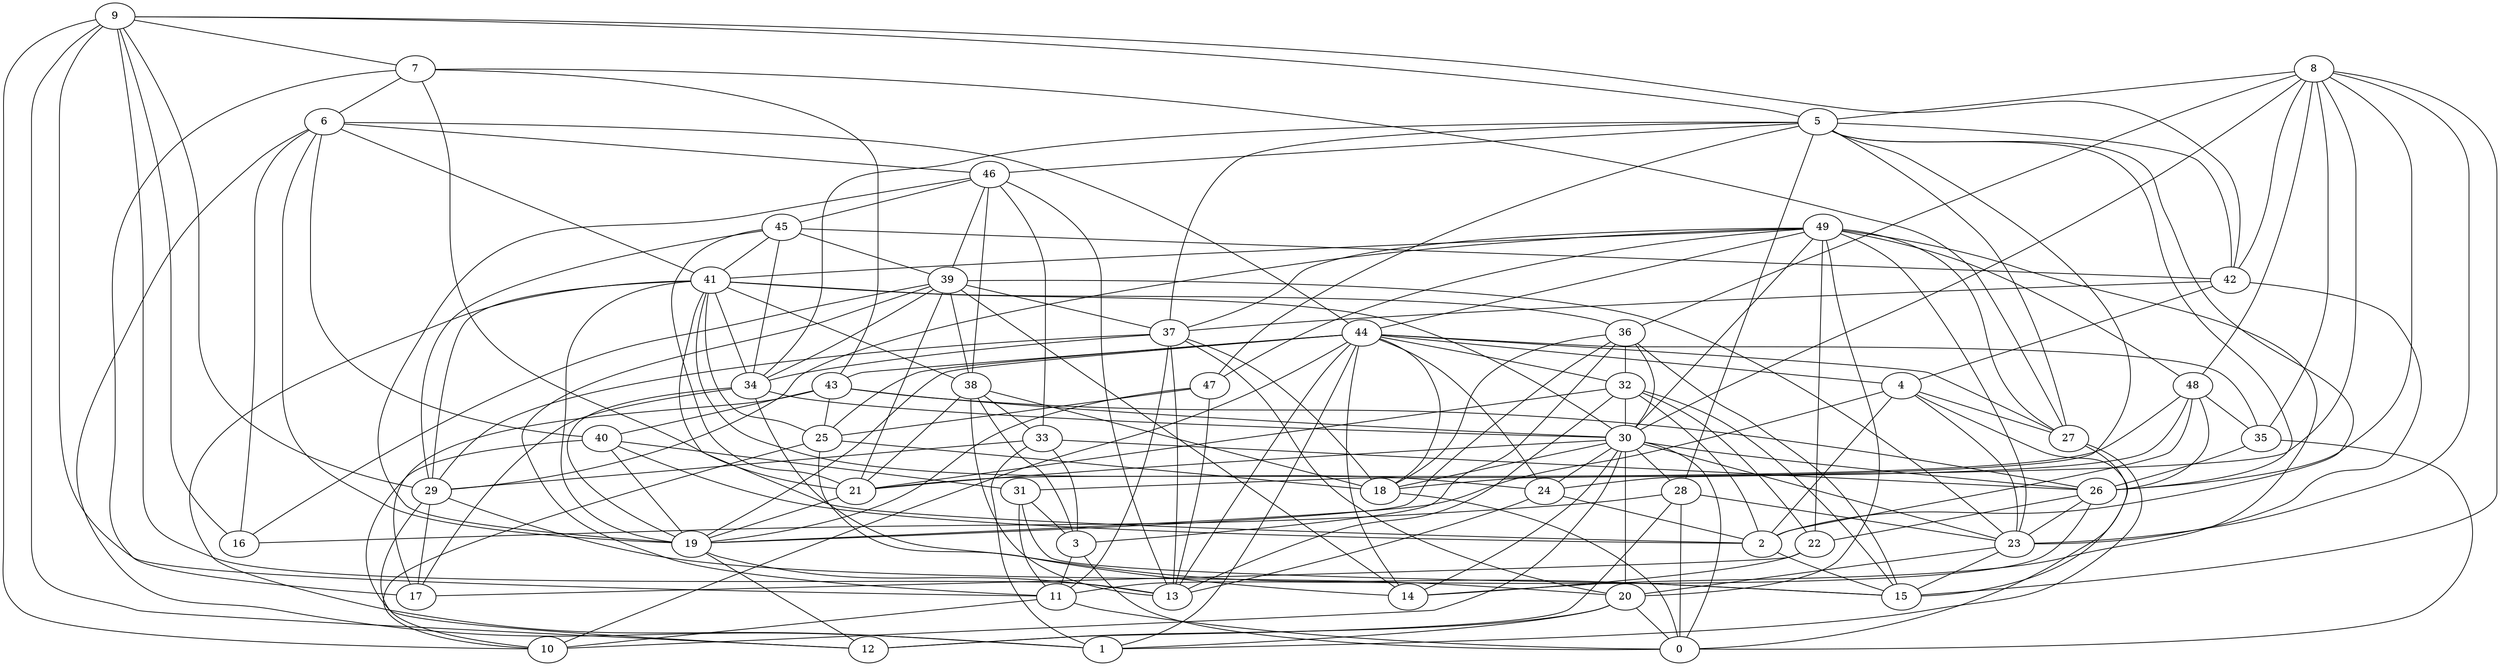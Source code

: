 digraph GG_graph {

subgraph G_graph {
edge [color = black]
"33" -> "26" [dir = none]
"33" -> "1" [dir = none]
"33" -> "3" [dir = none]
"34" -> "17" [dir = none]
"34" -> "19" [dir = none]
"34" -> "15" [dir = none]
"34" -> "30" [dir = none]
"31" -> "15" [dir = none]
"31" -> "3" [dir = none]
"31" -> "11" [dir = none]
"40" -> "31" [dir = none]
"40" -> "12" [dir = none]
"40" -> "2" [dir = none]
"40" -> "19" [dir = none]
"22" -> "17" [dir = none]
"35" -> "0" [dir = none]
"35" -> "26" [dir = none]
"27" -> "1" [dir = none]
"27" -> "15" [dir = none]
"19" -> "12" [dir = none]
"48" -> "2" [dir = none]
"48" -> "35" [dir = none]
"48" -> "21" [dir = none]
"48" -> "24" [dir = none]
"37" -> "34" [dir = none]
"37" -> "18" [dir = none]
"37" -> "13" [dir = none]
"37" -> "11" [dir = none]
"44" -> "18" [dir = none]
"44" -> "35" [dir = none]
"44" -> "10" [dir = none]
"44" -> "27" [dir = none]
"44" -> "14" [dir = none]
"44" -> "43" [dir = none]
"44" -> "4" [dir = none]
"44" -> "24" [dir = none]
"44" -> "13" [dir = none]
"44" -> "25" [dir = none]
"5" -> "47" [dir = none]
"5" -> "42" [dir = none]
"5" -> "31" [dir = none]
"5" -> "27" [dir = none]
"5" -> "28" [dir = none]
"5" -> "46" [dir = none]
"5" -> "2" [dir = none]
"5" -> "26" [dir = none]
"9" -> "12" [dir = none]
"9" -> "5" [dir = none]
"9" -> "16" [dir = none]
"9" -> "13" [dir = none]
"9" -> "7" [dir = none]
"9" -> "11" [dir = none]
"9" -> "29" [dir = none]
"43" -> "25" [dir = none]
"43" -> "26" [dir = none]
"43" -> "17" [dir = none]
"36" -> "32" [dir = none]
"36" -> "3" [dir = none]
"36" -> "18" [dir = none]
"36" -> "30" [dir = none]
"23" -> "20" [dir = none]
"23" -> "15" [dir = none]
"21" -> "19" [dir = none]
"20" -> "0" [dir = none]
"20" -> "1" [dir = none]
"20" -> "12" [dir = none]
"29" -> "20" [dir = none]
"29" -> "10" [dir = none]
"11" -> "10" [dir = none]
"39" -> "16" [dir = none]
"39" -> "14" [dir = none]
"39" -> "34" [dir = none]
"39" -> "38" [dir = none]
"39" -> "11" [dir = none]
"39" -> "21" [dir = none]
"39" -> "23" [dir = none]
"7" -> "21" [dir = none]
"7" -> "27" [dir = none]
"7" -> "43" [dir = none]
"46" -> "33" [dir = none]
"46" -> "38" [dir = none]
"41" -> "36" [dir = none]
"41" -> "2" [dir = none]
"41" -> "1" [dir = none]
"41" -> "25" [dir = none]
"41" -> "38" [dir = none]
"41" -> "24" [dir = none]
"28" -> "12" [dir = none]
"28" -> "16" [dir = none]
"38" -> "18" [dir = none]
"38" -> "13" [dir = none]
"8" -> "18" [dir = none]
"8" -> "35" [dir = none]
"8" -> "26" [dir = none]
"8" -> "15" [dir = none]
"8" -> "36" [dir = none]
"8" -> "23" [dir = none]
"32" -> "15" [dir = none]
"32" -> "22" [dir = none]
"32" -> "30" [dir = none]
"32" -> "2" [dir = none]
"26" -> "11" [dir = none]
"26" -> "23" [dir = none]
"26" -> "22" [dir = none]
"25" -> "10" [dir = none]
"25" -> "18" [dir = none]
"2" -> "15" [dir = none]
"42" -> "23" [dir = none]
"42" -> "37" [dir = none]
"49" -> "29" [dir = none]
"49" -> "22" [dir = none]
"49" -> "30" [dir = none]
"49" -> "27" [dir = none]
"49" -> "48" [dir = none]
"49" -> "41" [dir = none]
"49" -> "20" [dir = none]
"49" -> "14" [dir = none]
"49" -> "37" [dir = none]
"47" -> "25" [dir = none]
"47" -> "13" [dir = none]
"24" -> "2" [dir = none]
"24" -> "13" [dir = none]
"30" -> "26" [dir = none]
"30" -> "10" [dir = none]
"30" -> "18" [dir = none]
"30" -> "21" [dir = none]
"30" -> "24" [dir = none]
"30" -> "20" [dir = none]
"30" -> "28" [dir = none]
"3" -> "11" [dir = none]
"3" -> "0" [dir = none]
"6" -> "46" [dir = none]
"6" -> "1" [dir = none]
"6" -> "19" [dir = none]
"6" -> "41" [dir = none]
"6" -> "40" [dir = none]
"45" -> "21" [dir = none]
"45" -> "29" [dir = none]
"45" -> "42" [dir = none]
"45" -> "41" [dir = none]
"45" -> "34" [dir = none]
"45" -> "39" [dir = none]
"4" -> "23" [dir = none]
"4" -> "19" [dir = none]
"4" -> "2" [dir = none]
"4" -> "0" [dir = none]
"4" -> "27" [dir = none]
"8" -> "5" [dir = none]
"9" -> "10" [dir = none]
"46" -> "19" [dir = none]
"8" -> "48" [dir = none]
"19" -> "13" [dir = none]
"30" -> "14" [dir = none]
"36" -> "15" [dir = none]
"49" -> "47" [dir = none]
"44" -> "19" [dir = none]
"6" -> "44" [dir = none]
"41" -> "19" [dir = none]
"8" -> "42" [dir = none]
"38" -> "33" [dir = none]
"25" -> "14" [dir = none]
"9" -> "42" [dir = none]
"39" -> "37" [dir = none]
"7" -> "17" [dir = none]
"43" -> "30" [dir = none]
"28" -> "23" [dir = none]
"48" -> "26" [dir = none]
"41" -> "30" [dir = none]
"22" -> "14" [dir = none]
"41" -> "34" [dir = none]
"30" -> "23" [dir = none]
"37" -> "29" [dir = none]
"29" -> "17" [dir = none]
"43" -> "40" [dir = none]
"46" -> "45" [dir = none]
"6" -> "16" [dir = none]
"49" -> "44" [dir = none]
"5" -> "37" [dir = none]
"18" -> "0" [dir = none]
"28" -> "0" [dir = none]
"30" -> "0" [dir = none]
"7" -> "6" [dir = none]
"32" -> "13" [dir = none]
"47" -> "19" [dir = none]
"11" -> "0" [dir = none]
"38" -> "21" [dir = none]
"36" -> "19" [dir = none]
"32" -> "21" [dir = none]
"46" -> "39" [dir = none]
"33" -> "29" [dir = none]
"37" -> "20" [dir = none]
"41" -> "29" [dir = none]
"49" -> "23" [dir = none]
"44" -> "32" [dir = none]
"42" -> "4" [dir = none]
"38" -> "3" [dir = none]
"46" -> "13" [dir = none]
"8" -> "30" [dir = none]
"5" -> "34" [dir = none]
"44" -> "1" [dir = none]
}

}

